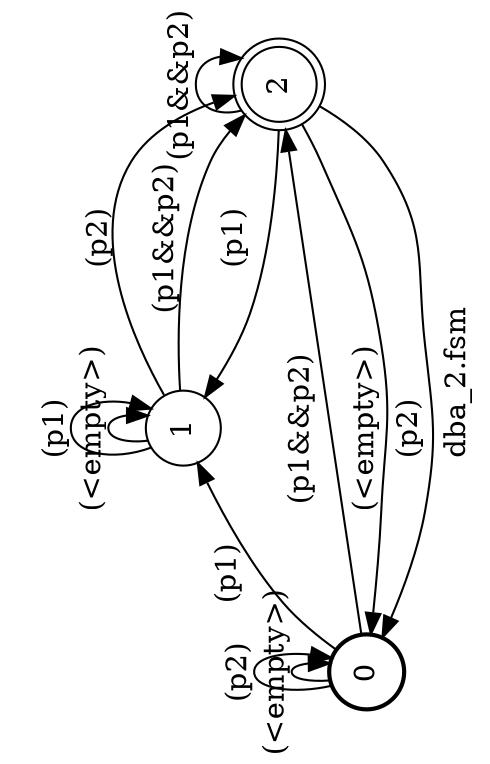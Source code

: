 digraph FSM {
rankdir = LR;
size = "8.5,11";
label = "dba_2.fsm"
center = 1;
nodesep = "0.250000"
ranksep = "0.400000"
orientation = Landscape
0 [label = "0", shape = circle, style = bold, fontsize = 14]
   0 -> 0 [label = "(<empty>)", fontsize = 14];
   0 -> 0 [label = "(p2)", fontsize = 14];
   0 -> 1 [label = "(p1)", fontsize = 14];
   0 -> 2 [label = "(p1&&p2)", fontsize = 14];
1 [label = "1", shape = circle, style = solid, fontsize = 14]
   1 -> 1 [label = "(<empty>)", fontsize = 14];
   1 -> 2 [label = "(p2)", fontsize = 14];
   1 -> 1 [label = "(p1)", fontsize = 14];
   1 -> 2 [label = "(p1&&p2)", fontsize = 14];
2 [label = "2", shape = doublecircle, style = solid, fontsize = 14]
   2 -> 0 [label = "(<empty>)", fontsize = 14];
   2 -> 0 [label = "(p2)", fontsize = 14];
   2 -> 1 [label = "(p1)", fontsize = 14];
   2 -> 2 [label = "(p1&&p2)", fontsize = 14];
}
